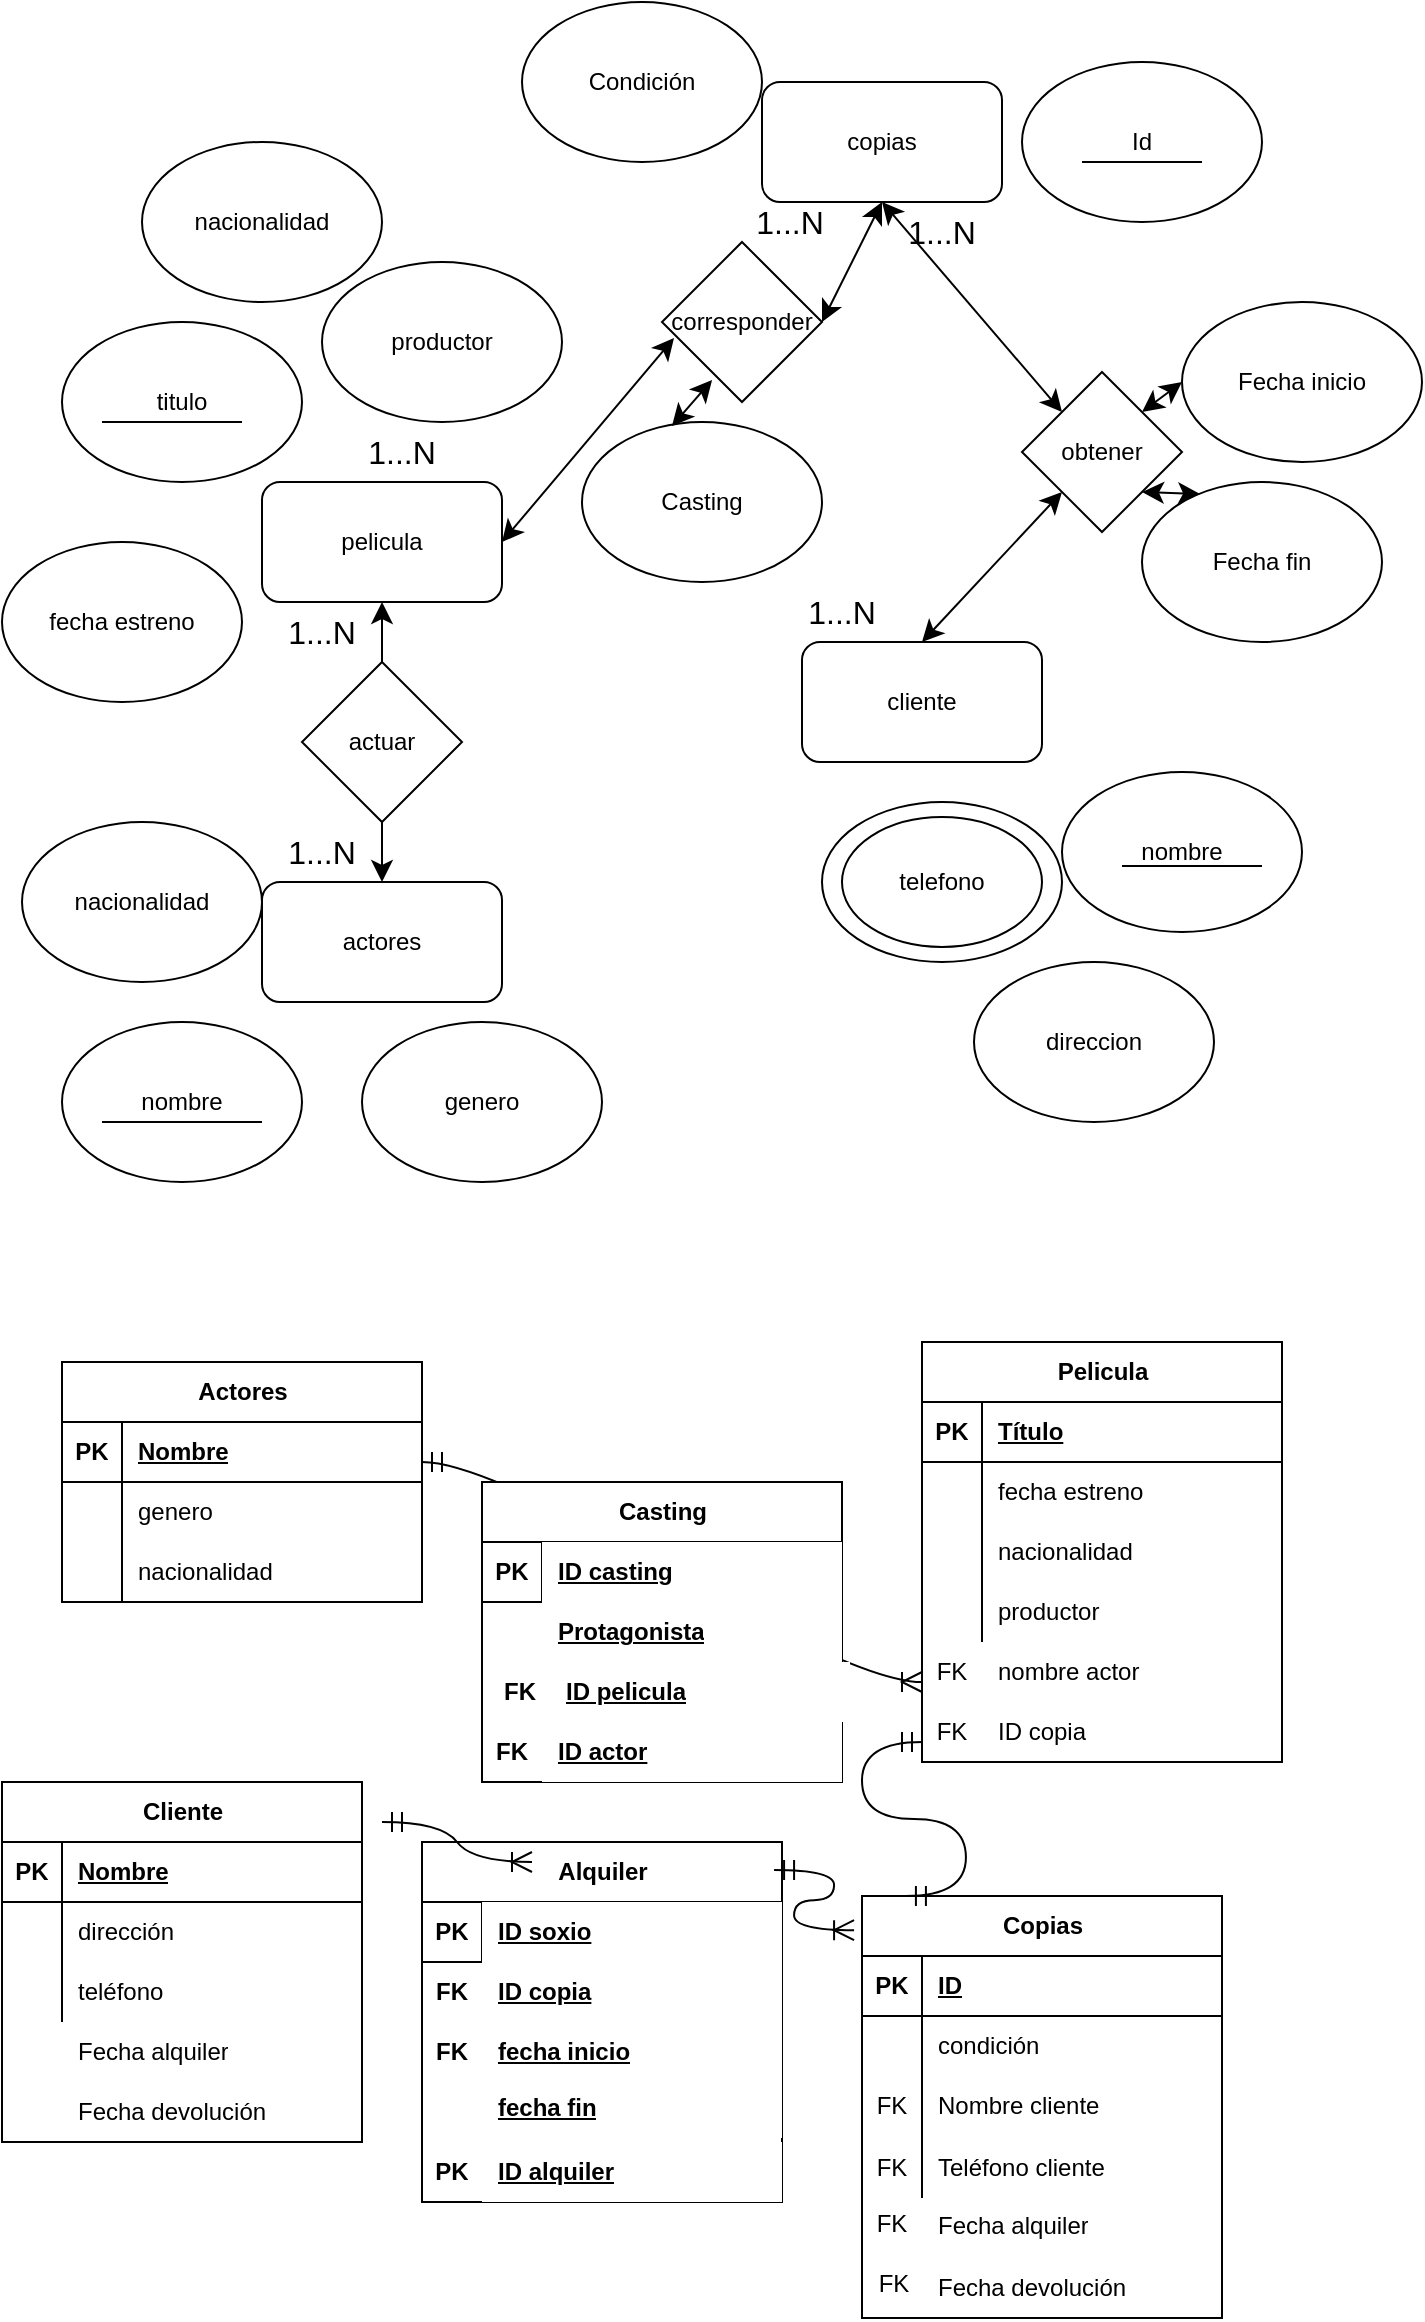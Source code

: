 <mxfile scale="1" border="0" version="24.7.17">
  <diagram name="Página-1" id="xUXwb_P7_5p7yVlIpApA">
    <mxGraphModel dx="712" dy="829" grid="1" gridSize="10" guides="1" tooltips="1" connect="1" arrows="1" fold="1" page="1" pageScale="1" pageWidth="827" pageHeight="1169" math="0" shadow="0">
      <root>
        <mxCell id="0" />
        <mxCell id="1" parent="0" />
        <mxCell id="ggH6qVAM2lmH8Wj2QLWl-110" value="Condición" style="ellipse;whiteSpace=wrap;html=1;" parent="1" vertex="1">
          <mxGeometry x="310" y="10" width="120" height="80" as="geometry" />
        </mxCell>
        <mxCell id="uagx2OvaHW0bifwhurHR-2" value="Fecha inicio" style="ellipse;whiteSpace=wrap;html=1;" vertex="1" parent="1">
          <mxGeometry x="640" y="160" width="120" height="80" as="geometry" />
        </mxCell>
        <mxCell id="uagx2OvaHW0bifwhurHR-37" value="" style="group" vertex="1" connectable="0" parent="1">
          <mxGeometry x="50" y="40" width="690" height="560" as="geometry" />
        </mxCell>
        <mxCell id="ggH6qVAM2lmH8Wj2QLWl-101" value="" style="ellipse;whiteSpace=wrap;html=1;" parent="uagx2OvaHW0bifwhurHR-37" vertex="1">
          <mxGeometry x="410" y="370" width="120" height="80" as="geometry" />
        </mxCell>
        <mxCell id="ggH6qVAM2lmH8Wj2QLWl-6" value="pelicula" style="rounded=1;whiteSpace=wrap;html=1;" parent="uagx2OvaHW0bifwhurHR-37" vertex="1">
          <mxGeometry x="130" y="210" width="120" height="60" as="geometry" />
        </mxCell>
        <mxCell id="ggH6qVAM2lmH8Wj2QLWl-7" value="cliente" style="rounded=1;whiteSpace=wrap;html=1;" parent="uagx2OvaHW0bifwhurHR-37" vertex="1">
          <mxGeometry x="400" y="290" width="120" height="60" as="geometry" />
        </mxCell>
        <mxCell id="ggH6qVAM2lmH8Wj2QLWl-8" value="actores" style="rounded=1;whiteSpace=wrap;html=1;" parent="uagx2OvaHW0bifwhurHR-37" vertex="1">
          <mxGeometry x="130" y="410" width="120" height="60" as="geometry" />
        </mxCell>
        <mxCell id="ggH6qVAM2lmH8Wj2QLWl-9" value="copias" style="rounded=1;whiteSpace=wrap;html=1;" parent="uagx2OvaHW0bifwhurHR-37" vertex="1">
          <mxGeometry x="380" y="10" width="120" height="60" as="geometry" />
        </mxCell>
        <mxCell id="ggH6qVAM2lmH8Wj2QLWl-10" value="titulo" style="ellipse;whiteSpace=wrap;html=1;" parent="uagx2OvaHW0bifwhurHR-37" vertex="1">
          <mxGeometry x="30" y="130" width="120" height="80" as="geometry" />
        </mxCell>
        <mxCell id="ggH6qVAM2lmH8Wj2QLWl-11" value="productor" style="ellipse;whiteSpace=wrap;html=1;" parent="uagx2OvaHW0bifwhurHR-37" vertex="1">
          <mxGeometry x="160" y="100" width="120" height="80" as="geometry" />
        </mxCell>
        <mxCell id="ggH6qVAM2lmH8Wj2QLWl-12" value="fecha estreno" style="ellipse;whiteSpace=wrap;html=1;" parent="uagx2OvaHW0bifwhurHR-37" vertex="1">
          <mxGeometry y="240" width="120" height="80" as="geometry" />
        </mxCell>
        <mxCell id="ggH6qVAM2lmH8Wj2QLWl-13" value="nacionalidad" style="ellipse;whiteSpace=wrap;html=1;" parent="uagx2OvaHW0bifwhurHR-37" vertex="1">
          <mxGeometry x="70" y="40" width="120" height="80" as="geometry" />
        </mxCell>
        <mxCell id="ggH6qVAM2lmH8Wj2QLWl-14" value="nombre" style="ellipse;whiteSpace=wrap;html=1;" parent="uagx2OvaHW0bifwhurHR-37" vertex="1">
          <mxGeometry x="30" y="480" width="120" height="80" as="geometry" />
        </mxCell>
        <mxCell id="ggH6qVAM2lmH8Wj2QLWl-15" value="nacionalidad" style="ellipse;whiteSpace=wrap;html=1;" parent="uagx2OvaHW0bifwhurHR-37" vertex="1">
          <mxGeometry x="10" y="380" width="120" height="80" as="geometry" />
        </mxCell>
        <mxCell id="ggH6qVAM2lmH8Wj2QLWl-16" value="genero" style="ellipse;whiteSpace=wrap;html=1;" parent="uagx2OvaHW0bifwhurHR-37" vertex="1">
          <mxGeometry x="180" y="480" width="120" height="80" as="geometry" />
        </mxCell>
        <mxCell id="ggH6qVAM2lmH8Wj2QLWl-19" value="Id" style="ellipse;whiteSpace=wrap;html=1;" parent="uagx2OvaHW0bifwhurHR-37" vertex="1">
          <mxGeometry x="510" width="120" height="80" as="geometry" />
        </mxCell>
        <mxCell id="ggH6qVAM2lmH8Wj2QLWl-20" value="" style="endArrow=none;html=1;rounded=0;fontSize=12;startSize=8;endSize=8;curved=1;" parent="uagx2OvaHW0bifwhurHR-37" edge="1">
          <mxGeometry width="50" height="50" relative="1" as="geometry">
            <mxPoint x="540" y="50" as="sourcePoint" />
            <mxPoint x="600" y="50" as="targetPoint" />
          </mxGeometry>
        </mxCell>
        <mxCell id="ggH6qVAM2lmH8Wj2QLWl-21" value="nombre" style="ellipse;whiteSpace=wrap;html=1;" parent="uagx2OvaHW0bifwhurHR-37" vertex="1">
          <mxGeometry x="530" y="355" width="120" height="80" as="geometry" />
        </mxCell>
        <mxCell id="ggH6qVAM2lmH8Wj2QLWl-22" value="direccion&lt;span style=&quot;color: rgba(0, 0, 0, 0); font-family: monospace; font-size: 0px; text-align: start; text-wrap: nowrap;&quot;&gt;%3CmxGraphModel%3E%3Croot%3E%3CmxCell%20id%3D%220%22%2F%3E%3CmxCell%20id%3D%221%22%20parent%3D%220%22%2F%3E%3CmxCell%20id%3D%222%22%20value%3D%22%22%20style%3D%22ellipse%3BwhiteSpace%3Dwrap%3Bhtml%3D1%3B%22%20vertex%3D%221%22%20parent%3D%221%22%3E%3CmxGeometry%20x%3D%22480%22%20y%3D%22160%22%20width%3D%22120%22%20height%3D%2280%22%20as%3D%22geometry%22%2F%3E%3C%2FmxCell%3E%3C%2Froot%3E%3C%2FmxGraphModel%3E&lt;/span&gt;&lt;span style=&quot;color: rgba(0, 0, 0, 0); font-family: monospace; font-size: 0px; text-align: start; text-wrap: nowrap;&quot;&gt;%3CmxGraphModel%3E%3Croot%3E%3CmxCell%20id%3D%220%22%2F%3E%3CmxCell%20id%3D%221%22%20parent%3D%220%22%2F%3E%3CmxCell%20id%3D%222%22%20value%3D%22%22%20style%3D%22ellipse%3BwhiteSpace%3Dwrap%3Bhtml%3D1%3B%22%20vertex%3D%221%22%20parent%3D%221%22%3E%3CmxGeometry%20x%3D%22480%22%20y%3D%22160%22%20width%3D%22120%22%20height%3D%2280%22%20as%3D%22geometry%22%2F%3E%3C%2FmxCell%3E%3C%2Froot%3E%3C%2FmxGraphModel%3E&lt;/span&gt;" style="ellipse;whiteSpace=wrap;html=1;" parent="uagx2OvaHW0bifwhurHR-37" vertex="1">
          <mxGeometry x="486" y="450" width="120" height="80" as="geometry" />
        </mxCell>
        <mxCell id="ggH6qVAM2lmH8Wj2QLWl-23" value="telefono" style="ellipse;whiteSpace=wrap;html=1;" parent="uagx2OvaHW0bifwhurHR-37" vertex="1">
          <mxGeometry x="420" y="377.5" width="100" height="65" as="geometry" />
        </mxCell>
        <mxCell id="ggH6qVAM2lmH8Wj2QLWl-24" value="" style="endArrow=classic;startArrow=classic;html=1;rounded=0;fontSize=12;startSize=8;endSize=8;curved=1;entryX=0.5;entryY=1;entryDx=0;entryDy=0;" parent="uagx2OvaHW0bifwhurHR-37" target="ggH6qVAM2lmH8Wj2QLWl-6" edge="1">
          <mxGeometry width="50" height="50" relative="1" as="geometry">
            <mxPoint x="190" y="410" as="sourcePoint" />
            <mxPoint x="240" y="360" as="targetPoint" />
          </mxGeometry>
        </mxCell>
        <mxCell id="ggH6qVAM2lmH8Wj2QLWl-26" value="actuar" style="rhombus;whiteSpace=wrap;html=1;" parent="uagx2OvaHW0bifwhurHR-37" vertex="1">
          <mxGeometry x="150" y="300" width="80" height="80" as="geometry" />
        </mxCell>
        <mxCell id="ggH6qVAM2lmH8Wj2QLWl-28" value="1...N" style="text;html=1;align=center;verticalAlign=middle;whiteSpace=wrap;rounded=0;fontSize=16;" parent="uagx2OvaHW0bifwhurHR-37" vertex="1">
          <mxGeometry x="130" y="380" width="60" height="30" as="geometry" />
        </mxCell>
        <mxCell id="ggH6qVAM2lmH8Wj2QLWl-29" value="1...N" style="text;html=1;align=center;verticalAlign=middle;whiteSpace=wrap;rounded=0;fontSize=16;" parent="uagx2OvaHW0bifwhurHR-37" vertex="1">
          <mxGeometry x="130" y="270" width="60" height="30" as="geometry" />
        </mxCell>
        <mxCell id="ggH6qVAM2lmH8Wj2QLWl-30" value="" style="endArrow=classic;startArrow=classic;html=1;rounded=0;fontSize=12;startSize=8;endSize=8;curved=1;exitX=1;exitY=0.5;exitDx=0;exitDy=0;entryX=0.5;entryY=1;entryDx=0;entryDy=0;" parent="uagx2OvaHW0bifwhurHR-37" source="ggH6qVAM2lmH8Wj2QLWl-31" target="ggH6qVAM2lmH8Wj2QLWl-9" edge="1">
          <mxGeometry width="50" height="50" relative="1" as="geometry">
            <mxPoint x="420" y="440" as="sourcePoint" />
            <mxPoint x="470" y="390" as="targetPoint" />
          </mxGeometry>
        </mxCell>
        <mxCell id="ggH6qVAM2lmH8Wj2QLWl-32" value="" style="endArrow=classic;startArrow=classic;html=1;rounded=0;fontSize=12;startSize=8;endSize=8;curved=1;exitX=1;exitY=0.5;exitDx=0;exitDy=0;entryX=0.075;entryY=0.6;entryDx=0;entryDy=0;entryPerimeter=0;" parent="uagx2OvaHW0bifwhurHR-37" source="ggH6qVAM2lmH8Wj2QLWl-6" target="ggH6qVAM2lmH8Wj2QLWl-31" edge="1">
          <mxGeometry width="50" height="50" relative="1" as="geometry">
            <mxPoint x="250" y="240" as="sourcePoint" />
            <mxPoint x="440" y="70" as="targetPoint" />
          </mxGeometry>
        </mxCell>
        <mxCell id="ggH6qVAM2lmH8Wj2QLWl-31" value="corresponder" style="rhombus;whiteSpace=wrap;html=1;" parent="uagx2OvaHW0bifwhurHR-37" vertex="1">
          <mxGeometry x="330" y="90" width="80" height="80" as="geometry" />
        </mxCell>
        <mxCell id="ggH6qVAM2lmH8Wj2QLWl-33" value="" style="endArrow=classic;startArrow=classic;html=1;rounded=0;fontSize=12;startSize=8;endSize=8;curved=1;entryX=0.5;entryY=1;entryDx=0;entryDy=0;exitX=0;exitY=0;exitDx=0;exitDy=0;" parent="uagx2OvaHW0bifwhurHR-37" source="ggH6qVAM2lmH8Wj2QLWl-34" target="ggH6qVAM2lmH8Wj2QLWl-9" edge="1">
          <mxGeometry width="50" height="50" relative="1" as="geometry">
            <mxPoint x="460" y="290" as="sourcePoint" />
            <mxPoint x="510" y="240" as="targetPoint" />
          </mxGeometry>
        </mxCell>
        <mxCell id="ggH6qVAM2lmH8Wj2QLWl-34" value="obtener" style="rhombus;whiteSpace=wrap;html=1;" parent="uagx2OvaHW0bifwhurHR-37" vertex="1">
          <mxGeometry x="510" y="155" width="80" height="80" as="geometry" />
        </mxCell>
        <mxCell id="ggH6qVAM2lmH8Wj2QLWl-100" value="" style="endArrow=none;html=1;rounded=0;fontSize=12;startSize=8;endSize=8;curved=1;" parent="uagx2OvaHW0bifwhurHR-37" edge="1">
          <mxGeometry width="50" height="50" relative="1" as="geometry">
            <mxPoint x="50" y="180" as="sourcePoint" />
            <mxPoint x="120" y="180" as="targetPoint" />
          </mxGeometry>
        </mxCell>
        <mxCell id="ggH6qVAM2lmH8Wj2QLWl-102" value="" style="endArrow=none;html=1;rounded=0;fontSize=12;startSize=8;endSize=8;curved=1;" parent="uagx2OvaHW0bifwhurHR-37" edge="1">
          <mxGeometry width="50" height="50" relative="1" as="geometry">
            <mxPoint x="560" y="402" as="sourcePoint" />
            <mxPoint x="630" y="402" as="targetPoint" />
          </mxGeometry>
        </mxCell>
        <mxCell id="ggH6qVAM2lmH8Wj2QLWl-103" value="" style="endArrow=none;html=1;rounded=0;fontSize=12;startSize=8;endSize=8;curved=1;" parent="uagx2OvaHW0bifwhurHR-37" edge="1">
          <mxGeometry width="50" height="50" relative="1" as="geometry">
            <mxPoint x="50" y="530" as="sourcePoint" />
            <mxPoint x="130" y="530" as="targetPoint" />
          </mxGeometry>
        </mxCell>
        <mxCell id="ggH6qVAM2lmH8Wj2QLWl-105" value="1...N" style="text;html=1;align=center;verticalAlign=middle;whiteSpace=wrap;rounded=0;fontSize=16;" parent="uagx2OvaHW0bifwhurHR-37" vertex="1">
          <mxGeometry x="440" y="70" width="60" height="30" as="geometry" />
        </mxCell>
        <mxCell id="ggH6qVAM2lmH8Wj2QLWl-106" value="1...N" style="text;html=1;align=center;verticalAlign=middle;whiteSpace=wrap;rounded=0;fontSize=16;" parent="uagx2OvaHW0bifwhurHR-37" vertex="1">
          <mxGeometry x="390" y="260" width="60" height="30" as="geometry" />
        </mxCell>
        <mxCell id="ggH6qVAM2lmH8Wj2QLWl-107" value="1...N" style="text;html=1;align=center;verticalAlign=middle;whiteSpace=wrap;rounded=0;fontSize=16;" parent="uagx2OvaHW0bifwhurHR-37" vertex="1">
          <mxGeometry x="170" y="180" width="60" height="30" as="geometry" />
        </mxCell>
        <mxCell id="ggH6qVAM2lmH8Wj2QLWl-109" value="1...N" style="text;html=1;align=center;verticalAlign=middle;whiteSpace=wrap;rounded=0;fontSize=16;" parent="uagx2OvaHW0bifwhurHR-37" vertex="1">
          <mxGeometry x="364" y="65" width="60" height="30" as="geometry" />
        </mxCell>
        <mxCell id="uagx2OvaHW0bifwhurHR-1" value="" style="endArrow=classic;startArrow=classic;html=1;rounded=0;fontSize=12;startSize=8;endSize=8;curved=1;exitX=0.5;exitY=0;exitDx=0;exitDy=0;entryX=0;entryY=1;entryDx=0;entryDy=0;" edge="1" parent="uagx2OvaHW0bifwhurHR-37" source="ggH6qVAM2lmH8Wj2QLWl-7" target="ggH6qVAM2lmH8Wj2QLWl-34">
          <mxGeometry width="50" height="50" relative="1" as="geometry">
            <mxPoint x="500" y="270" as="sourcePoint" />
            <mxPoint x="550" y="220" as="targetPoint" />
          </mxGeometry>
        </mxCell>
        <mxCell id="uagx2OvaHW0bifwhurHR-3" value="Fecha fin" style="ellipse;whiteSpace=wrap;html=1;" vertex="1" parent="uagx2OvaHW0bifwhurHR-37">
          <mxGeometry x="570" y="210" width="120" height="80" as="geometry" />
        </mxCell>
        <mxCell id="uagx2OvaHW0bifwhurHR-4" value="" style="endArrow=classic;startArrow=classic;html=1;rounded=0;fontSize=12;startSize=8;endSize=8;curved=1;exitX=1;exitY=0;exitDx=0;exitDy=0;" edge="1" parent="uagx2OvaHW0bifwhurHR-37" source="ggH6qVAM2lmH8Wj2QLWl-34">
          <mxGeometry width="50" height="50" relative="1" as="geometry">
            <mxPoint x="540" y="210" as="sourcePoint" />
            <mxPoint x="590" y="160" as="targetPoint" />
          </mxGeometry>
        </mxCell>
        <mxCell id="uagx2OvaHW0bifwhurHR-5" value="" style="endArrow=classic;startArrow=classic;html=1;rounded=0;fontSize=12;startSize=8;endSize=8;curved=1;exitX=1;exitY=1;exitDx=0;exitDy=0;entryX=0.242;entryY=0.075;entryDx=0;entryDy=0;entryPerimeter=0;" edge="1" parent="uagx2OvaHW0bifwhurHR-37" source="ggH6qVAM2lmH8Wj2QLWl-34" target="uagx2OvaHW0bifwhurHR-3">
          <mxGeometry width="50" height="50" relative="1" as="geometry">
            <mxPoint x="550" y="270" as="sourcePoint" />
            <mxPoint x="600" y="220" as="targetPoint" />
          </mxGeometry>
        </mxCell>
        <mxCell id="uagx2OvaHW0bifwhurHR-6" value="Casting" style="ellipse;whiteSpace=wrap;html=1;" vertex="1" parent="uagx2OvaHW0bifwhurHR-37">
          <mxGeometry x="290" y="180" width="120" height="80" as="geometry" />
        </mxCell>
        <mxCell id="uagx2OvaHW0bifwhurHR-8" value="" style="endArrow=classic;startArrow=classic;html=1;rounded=0;fontSize=12;startSize=8;endSize=8;curved=1;exitX=0.375;exitY=0.025;exitDx=0;exitDy=0;exitPerimeter=0;entryX=0.313;entryY=0.863;entryDx=0;entryDy=0;entryPerimeter=0;" edge="1" parent="uagx2OvaHW0bifwhurHR-37" source="uagx2OvaHW0bifwhurHR-6" target="ggH6qVAM2lmH8Wj2QLWl-31">
          <mxGeometry width="50" height="50" relative="1" as="geometry">
            <mxPoint x="310" y="210" as="sourcePoint" />
            <mxPoint x="360" y="160" as="targetPoint" />
          </mxGeometry>
        </mxCell>
        <mxCell id="uagx2OvaHW0bifwhurHR-38" value="" style="group" vertex="1" connectable="0" parent="1">
          <mxGeometry x="50" y="680" width="640" height="489" as="geometry" />
        </mxCell>
        <mxCell id="8H68mNQwwJHf9KVUA9kT-2" value="" style="edgeStyle=entityRelationEdgeStyle;fontSize=12;html=1;endArrow=ERoneToMany;startArrow=ERmandOne;rounded=0;startSize=8;endSize=8;curved=1;" parent="uagx2OvaHW0bifwhurHR-38" edge="1">
          <mxGeometry width="100" height="100" relative="1" as="geometry">
            <mxPoint x="210" y="60" as="sourcePoint" />
            <mxPoint x="460" y="170" as="targetPoint" />
          </mxGeometry>
        </mxCell>
        <mxCell id="ggH6qVAM2lmH8Wj2QLWl-48" value="Actores" style="shape=table;startSize=30;container=1;collapsible=1;childLayout=tableLayout;fixedRows=1;rowLines=0;fontStyle=1;align=center;resizeLast=1;html=1;" parent="uagx2OvaHW0bifwhurHR-38" vertex="1">
          <mxGeometry x="30" y="10" width="180" height="120" as="geometry" />
        </mxCell>
        <mxCell id="ggH6qVAM2lmH8Wj2QLWl-49" value="" style="shape=tableRow;horizontal=0;startSize=0;swimlaneHead=0;swimlaneBody=0;fillColor=none;collapsible=0;dropTarget=0;points=[[0,0.5],[1,0.5]];portConstraint=eastwest;top=0;left=0;right=0;bottom=1;" parent="ggH6qVAM2lmH8Wj2QLWl-48" vertex="1">
          <mxGeometry y="30" width="180" height="30" as="geometry" />
        </mxCell>
        <mxCell id="ggH6qVAM2lmH8Wj2QLWl-50" value="PK" style="shape=partialRectangle;connectable=0;fillColor=none;top=0;left=0;bottom=0;right=0;fontStyle=1;overflow=hidden;whiteSpace=wrap;html=1;" parent="ggH6qVAM2lmH8Wj2QLWl-49" vertex="1">
          <mxGeometry width="30" height="30" as="geometry">
            <mxRectangle width="30" height="30" as="alternateBounds" />
          </mxGeometry>
        </mxCell>
        <mxCell id="ggH6qVAM2lmH8Wj2QLWl-51" value="Nombre" style="shape=partialRectangle;connectable=0;fillColor=none;top=0;left=0;bottom=0;right=0;align=left;spacingLeft=6;fontStyle=5;overflow=hidden;whiteSpace=wrap;html=1;" parent="ggH6qVAM2lmH8Wj2QLWl-49" vertex="1">
          <mxGeometry x="30" width="150" height="30" as="geometry">
            <mxRectangle width="150" height="30" as="alternateBounds" />
          </mxGeometry>
        </mxCell>
        <mxCell id="ggH6qVAM2lmH8Wj2QLWl-52" value="" style="shape=tableRow;horizontal=0;startSize=0;swimlaneHead=0;swimlaneBody=0;fillColor=none;collapsible=0;dropTarget=0;points=[[0,0.5],[1,0.5]];portConstraint=eastwest;top=0;left=0;right=0;bottom=0;" parent="ggH6qVAM2lmH8Wj2QLWl-48" vertex="1">
          <mxGeometry y="60" width="180" height="30" as="geometry" />
        </mxCell>
        <mxCell id="ggH6qVAM2lmH8Wj2QLWl-53" value="" style="shape=partialRectangle;connectable=0;fillColor=none;top=0;left=0;bottom=0;right=0;editable=1;overflow=hidden;whiteSpace=wrap;html=1;" parent="ggH6qVAM2lmH8Wj2QLWl-52" vertex="1">
          <mxGeometry width="30" height="30" as="geometry">
            <mxRectangle width="30" height="30" as="alternateBounds" />
          </mxGeometry>
        </mxCell>
        <mxCell id="ggH6qVAM2lmH8Wj2QLWl-54" value="genero" style="shape=partialRectangle;connectable=0;fillColor=none;top=0;left=0;bottom=0;right=0;align=left;spacingLeft=6;overflow=hidden;whiteSpace=wrap;html=1;" parent="ggH6qVAM2lmH8Wj2QLWl-52" vertex="1">
          <mxGeometry x="30" width="150" height="30" as="geometry">
            <mxRectangle width="150" height="30" as="alternateBounds" />
          </mxGeometry>
        </mxCell>
        <mxCell id="ggH6qVAM2lmH8Wj2QLWl-55" value="" style="shape=tableRow;horizontal=0;startSize=0;swimlaneHead=0;swimlaneBody=0;fillColor=none;collapsible=0;dropTarget=0;points=[[0,0.5],[1,0.5]];portConstraint=eastwest;top=0;left=0;right=0;bottom=0;" parent="ggH6qVAM2lmH8Wj2QLWl-48" vertex="1">
          <mxGeometry y="90" width="180" height="30" as="geometry" />
        </mxCell>
        <mxCell id="ggH6qVAM2lmH8Wj2QLWl-56" value="" style="shape=partialRectangle;connectable=0;fillColor=none;top=0;left=0;bottom=0;right=0;editable=1;overflow=hidden;whiteSpace=wrap;html=1;" parent="ggH6qVAM2lmH8Wj2QLWl-55" vertex="1">
          <mxGeometry width="30" height="30" as="geometry">
            <mxRectangle width="30" height="30" as="alternateBounds" />
          </mxGeometry>
        </mxCell>
        <mxCell id="ggH6qVAM2lmH8Wj2QLWl-57" value="nacionalidad" style="shape=partialRectangle;connectable=0;fillColor=none;top=0;left=0;bottom=0;right=0;align=left;spacingLeft=6;overflow=hidden;whiteSpace=wrap;html=1;" parent="ggH6qVAM2lmH8Wj2QLWl-55" vertex="1">
          <mxGeometry x="30" width="150" height="30" as="geometry">
            <mxRectangle width="150" height="30" as="alternateBounds" />
          </mxGeometry>
        </mxCell>
        <mxCell id="ggH6qVAM2lmH8Wj2QLWl-115" value="" style="group" parent="uagx2OvaHW0bifwhurHR-38" vertex="1" connectable="0">
          <mxGeometry x="460" width="180" height="210" as="geometry" />
        </mxCell>
        <mxCell id="ggH6qVAM2lmH8Wj2QLWl-74" value="Pelicula" style="shape=table;startSize=30;container=1;collapsible=1;childLayout=tableLayout;fixedRows=1;rowLines=0;fontStyle=1;align=center;resizeLast=1;html=1;" parent="ggH6qVAM2lmH8Wj2QLWl-115" vertex="1">
          <mxGeometry width="180" height="210" as="geometry" />
        </mxCell>
        <mxCell id="ggH6qVAM2lmH8Wj2QLWl-75" value="" style="shape=tableRow;horizontal=0;startSize=0;swimlaneHead=0;swimlaneBody=0;fillColor=none;collapsible=0;dropTarget=0;points=[[0,0.5],[1,0.5]];portConstraint=eastwest;top=0;left=0;right=0;bottom=1;" parent="ggH6qVAM2lmH8Wj2QLWl-74" vertex="1">
          <mxGeometry y="30" width="180" height="30" as="geometry" />
        </mxCell>
        <mxCell id="ggH6qVAM2lmH8Wj2QLWl-76" value="PK" style="shape=partialRectangle;connectable=0;fillColor=none;top=0;left=0;bottom=0;right=0;fontStyle=1;overflow=hidden;whiteSpace=wrap;html=1;" parent="ggH6qVAM2lmH8Wj2QLWl-75" vertex="1">
          <mxGeometry width="30" height="30" as="geometry">
            <mxRectangle width="30" height="30" as="alternateBounds" />
          </mxGeometry>
        </mxCell>
        <mxCell id="ggH6qVAM2lmH8Wj2QLWl-77" value="Título" style="shape=partialRectangle;connectable=0;fillColor=none;top=0;left=0;bottom=0;right=0;align=left;spacingLeft=6;fontStyle=5;overflow=hidden;whiteSpace=wrap;html=1;" parent="ggH6qVAM2lmH8Wj2QLWl-75" vertex="1">
          <mxGeometry x="30" width="150" height="30" as="geometry">
            <mxRectangle width="150" height="30" as="alternateBounds" />
          </mxGeometry>
        </mxCell>
        <mxCell id="ggH6qVAM2lmH8Wj2QLWl-78" value="" style="shape=tableRow;horizontal=0;startSize=0;swimlaneHead=0;swimlaneBody=0;fillColor=none;collapsible=0;dropTarget=0;points=[[0,0.5],[1,0.5]];portConstraint=eastwest;top=0;left=0;right=0;bottom=0;" parent="ggH6qVAM2lmH8Wj2QLWl-74" vertex="1">
          <mxGeometry y="60" width="180" height="30" as="geometry" />
        </mxCell>
        <mxCell id="ggH6qVAM2lmH8Wj2QLWl-79" value="" style="shape=partialRectangle;connectable=0;fillColor=none;top=0;left=0;bottom=0;right=0;editable=1;overflow=hidden;whiteSpace=wrap;html=1;" parent="ggH6qVAM2lmH8Wj2QLWl-78" vertex="1">
          <mxGeometry width="30" height="30" as="geometry">
            <mxRectangle width="30" height="30" as="alternateBounds" />
          </mxGeometry>
        </mxCell>
        <mxCell id="ggH6qVAM2lmH8Wj2QLWl-80" value="fecha estreno" style="shape=partialRectangle;connectable=0;fillColor=none;top=0;left=0;bottom=0;right=0;align=left;spacingLeft=6;overflow=hidden;whiteSpace=wrap;html=1;" parent="ggH6qVAM2lmH8Wj2QLWl-78" vertex="1">
          <mxGeometry x="30" width="150" height="30" as="geometry">
            <mxRectangle width="150" height="30" as="alternateBounds" />
          </mxGeometry>
        </mxCell>
        <mxCell id="ggH6qVAM2lmH8Wj2QLWl-81" value="" style="shape=tableRow;horizontal=0;startSize=0;swimlaneHead=0;swimlaneBody=0;fillColor=none;collapsible=0;dropTarget=0;points=[[0,0.5],[1,0.5]];portConstraint=eastwest;top=0;left=0;right=0;bottom=0;" parent="ggH6qVAM2lmH8Wj2QLWl-74" vertex="1">
          <mxGeometry y="90" width="180" height="30" as="geometry" />
        </mxCell>
        <mxCell id="ggH6qVAM2lmH8Wj2QLWl-82" value="" style="shape=partialRectangle;connectable=0;fillColor=none;top=0;left=0;bottom=0;right=0;editable=1;overflow=hidden;whiteSpace=wrap;html=1;" parent="ggH6qVAM2lmH8Wj2QLWl-81" vertex="1">
          <mxGeometry width="30" height="30" as="geometry">
            <mxRectangle width="30" height="30" as="alternateBounds" />
          </mxGeometry>
        </mxCell>
        <mxCell id="ggH6qVAM2lmH8Wj2QLWl-83" value="nacionalidad" style="shape=partialRectangle;connectable=0;fillColor=none;top=0;left=0;bottom=0;right=0;align=left;spacingLeft=6;overflow=hidden;whiteSpace=wrap;html=1;" parent="ggH6qVAM2lmH8Wj2QLWl-81" vertex="1">
          <mxGeometry x="30" width="150" height="30" as="geometry">
            <mxRectangle width="150" height="30" as="alternateBounds" />
          </mxGeometry>
        </mxCell>
        <mxCell id="ggH6qVAM2lmH8Wj2QLWl-84" value="" style="shape=tableRow;horizontal=0;startSize=0;swimlaneHead=0;swimlaneBody=0;fillColor=none;collapsible=0;dropTarget=0;points=[[0,0.5],[1,0.5]];portConstraint=eastwest;top=0;left=0;right=0;bottom=0;" parent="ggH6qVAM2lmH8Wj2QLWl-74" vertex="1">
          <mxGeometry y="120" width="180" height="30" as="geometry" />
        </mxCell>
        <mxCell id="ggH6qVAM2lmH8Wj2QLWl-85" value="" style="shape=partialRectangle;connectable=0;fillColor=none;top=0;left=0;bottom=0;right=0;editable=1;overflow=hidden;whiteSpace=wrap;html=1;" parent="ggH6qVAM2lmH8Wj2QLWl-84" vertex="1">
          <mxGeometry width="30" height="30" as="geometry">
            <mxRectangle width="30" height="30" as="alternateBounds" />
          </mxGeometry>
        </mxCell>
        <mxCell id="ggH6qVAM2lmH8Wj2QLWl-86" value="productor" style="shape=partialRectangle;connectable=0;fillColor=none;top=0;left=0;bottom=0;right=0;align=left;spacingLeft=6;overflow=hidden;whiteSpace=wrap;html=1;" parent="ggH6qVAM2lmH8Wj2QLWl-84" vertex="1">
          <mxGeometry x="30" width="150" height="30" as="geometry">
            <mxRectangle width="150" height="30" as="alternateBounds" />
          </mxGeometry>
        </mxCell>
        <mxCell id="ggH6qVAM2lmH8Wj2QLWl-111" value="nombre actor" style="shape=partialRectangle;connectable=0;fillColor=none;top=0;left=0;bottom=0;right=0;align=left;spacingLeft=6;overflow=hidden;whiteSpace=wrap;html=1;" parent="ggH6qVAM2lmH8Wj2QLWl-115" vertex="1">
          <mxGeometry x="30" y="150" width="150" height="30" as="geometry">
            <mxRectangle width="150" height="30" as="alternateBounds" />
          </mxGeometry>
        </mxCell>
        <mxCell id="ggH6qVAM2lmH8Wj2QLWl-112" value="ID copia" style="shape=partialRectangle;connectable=0;fillColor=none;top=0;left=0;bottom=0;right=0;align=left;spacingLeft=6;overflow=hidden;whiteSpace=wrap;html=1;" parent="ggH6qVAM2lmH8Wj2QLWl-115" vertex="1">
          <mxGeometry x="30" y="180" width="150" height="30" as="geometry">
            <mxRectangle width="150" height="30" as="alternateBounds" />
          </mxGeometry>
        </mxCell>
        <mxCell id="ggH6qVAM2lmH8Wj2QLWl-113" value="FK" style="shape=partialRectangle;connectable=0;fillColor=none;top=0;left=0;bottom=0;right=0;editable=1;overflow=hidden;whiteSpace=wrap;html=1;" parent="ggH6qVAM2lmH8Wj2QLWl-115" vertex="1">
          <mxGeometry y="150" width="30" height="30" as="geometry">
            <mxRectangle width="30" height="30" as="alternateBounds" />
          </mxGeometry>
        </mxCell>
        <mxCell id="ggH6qVAM2lmH8Wj2QLWl-114" value="FK" style="shape=partialRectangle;connectable=0;fillColor=none;top=0;left=0;bottom=0;right=0;editable=1;overflow=hidden;whiteSpace=wrap;html=1;" parent="ggH6qVAM2lmH8Wj2QLWl-115" vertex="1">
          <mxGeometry y="180" width="30" height="30" as="geometry">
            <mxRectangle width="30" height="30" as="alternateBounds" />
          </mxGeometry>
        </mxCell>
        <mxCell id="ggH6qVAM2lmH8Wj2QLWl-129" value="" style="shape=partialRectangle;connectable=0;fillColor=none;top=0;left=0;bottom=0;right=0;editable=1;overflow=hidden;whiteSpace=wrap;html=1;" parent="uagx2OvaHW0bifwhurHR-38" vertex="1">
          <mxGeometry x="330" y="130" width="30" height="30" as="geometry">
            <mxRectangle width="30" height="30" as="alternateBounds" />
          </mxGeometry>
        </mxCell>
        <mxCell id="ggH6qVAM2lmH8Wj2QLWl-130" value="" style="shape=partialRectangle;connectable=0;fillColor=none;top=0;left=0;bottom=0;right=0;editable=1;overflow=hidden;whiteSpace=wrap;html=1;" parent="uagx2OvaHW0bifwhurHR-38" vertex="1">
          <mxGeometry x="330" y="140" width="30" height="30" as="geometry">
            <mxRectangle width="30" height="30" as="alternateBounds" />
          </mxGeometry>
        </mxCell>
        <mxCell id="ggH6qVAM2lmH8Wj2QLWl-133" value="" style="shape=partialRectangle;connectable=0;fillColor=none;top=0;left=0;bottom=0;right=0;editable=1;overflow=hidden;whiteSpace=wrap;html=1;" parent="uagx2OvaHW0bifwhurHR-38" vertex="1">
          <mxGeometry x="330" y="160" width="30" height="30" as="geometry">
            <mxRectangle width="30" height="30" as="alternateBounds" />
          </mxGeometry>
        </mxCell>
        <mxCell id="ggH6qVAM2lmH8Wj2QLWl-139" value="" style="group" parent="uagx2OvaHW0bifwhurHR-38" vertex="1" connectable="0">
          <mxGeometry x="430" y="277" width="186" height="212" as="geometry" />
        </mxCell>
        <mxCell id="ggH6qVAM2lmH8Wj2QLWl-87" value="Copias" style="shape=table;startSize=30;container=1;collapsible=1;childLayout=tableLayout;fixedRows=1;rowLines=0;fontStyle=1;align=center;resizeLast=1;html=1;" parent="ggH6qVAM2lmH8Wj2QLWl-139" vertex="1">
          <mxGeometry width="180" height="211" as="geometry" />
        </mxCell>
        <mxCell id="ggH6qVAM2lmH8Wj2QLWl-88" value="" style="shape=tableRow;horizontal=0;startSize=0;swimlaneHead=0;swimlaneBody=0;fillColor=none;collapsible=0;dropTarget=0;points=[[0,0.5],[1,0.5]];portConstraint=eastwest;top=0;left=0;right=0;bottom=1;" parent="ggH6qVAM2lmH8Wj2QLWl-87" vertex="1">
          <mxGeometry y="30" width="180" height="30" as="geometry" />
        </mxCell>
        <mxCell id="ggH6qVAM2lmH8Wj2QLWl-89" value="PK" style="shape=partialRectangle;connectable=0;fillColor=none;top=0;left=0;bottom=0;right=0;fontStyle=1;overflow=hidden;whiteSpace=wrap;html=1;" parent="ggH6qVAM2lmH8Wj2QLWl-88" vertex="1">
          <mxGeometry width="30" height="30" as="geometry">
            <mxRectangle width="30" height="30" as="alternateBounds" />
          </mxGeometry>
        </mxCell>
        <mxCell id="ggH6qVAM2lmH8Wj2QLWl-90" value="ID" style="shape=partialRectangle;connectable=0;fillColor=none;top=0;left=0;bottom=0;right=0;align=left;spacingLeft=6;fontStyle=5;overflow=hidden;whiteSpace=wrap;html=1;" parent="ggH6qVAM2lmH8Wj2QLWl-88" vertex="1">
          <mxGeometry x="30" width="150" height="30" as="geometry">
            <mxRectangle width="150" height="30" as="alternateBounds" />
          </mxGeometry>
        </mxCell>
        <mxCell id="ggH6qVAM2lmH8Wj2QLWl-91" value="" style="shape=tableRow;horizontal=0;startSize=0;swimlaneHead=0;swimlaneBody=0;fillColor=none;collapsible=0;dropTarget=0;points=[[0,0.5],[1,0.5]];portConstraint=eastwest;top=0;left=0;right=0;bottom=0;" parent="ggH6qVAM2lmH8Wj2QLWl-87" vertex="1">
          <mxGeometry y="60" width="180" height="30" as="geometry" />
        </mxCell>
        <mxCell id="ggH6qVAM2lmH8Wj2QLWl-92" value="" style="shape=partialRectangle;connectable=0;fillColor=none;top=0;left=0;bottom=0;right=0;editable=1;overflow=hidden;whiteSpace=wrap;html=1;" parent="ggH6qVAM2lmH8Wj2QLWl-91" vertex="1">
          <mxGeometry width="30" height="30" as="geometry">
            <mxRectangle width="30" height="30" as="alternateBounds" />
          </mxGeometry>
        </mxCell>
        <mxCell id="ggH6qVAM2lmH8Wj2QLWl-93" value="condición" style="shape=partialRectangle;connectable=0;fillColor=none;top=0;left=0;bottom=0;right=0;align=left;spacingLeft=6;overflow=hidden;whiteSpace=wrap;html=1;" parent="ggH6qVAM2lmH8Wj2QLWl-91" vertex="1">
          <mxGeometry x="30" width="150" height="30" as="geometry">
            <mxRectangle width="150" height="30" as="alternateBounds" />
          </mxGeometry>
        </mxCell>
        <mxCell id="ggH6qVAM2lmH8Wj2QLWl-94" value="" style="shape=tableRow;horizontal=0;startSize=0;swimlaneHead=0;swimlaneBody=0;fillColor=none;collapsible=0;dropTarget=0;points=[[0,0.5],[1,0.5]];portConstraint=eastwest;top=0;left=0;right=0;bottom=0;" parent="ggH6qVAM2lmH8Wj2QLWl-87" vertex="1">
          <mxGeometry y="90" width="180" height="30" as="geometry" />
        </mxCell>
        <mxCell id="ggH6qVAM2lmH8Wj2QLWl-95" value="FK" style="shape=partialRectangle;connectable=0;fillColor=none;top=0;left=0;bottom=0;right=0;editable=1;overflow=hidden;whiteSpace=wrap;html=1;" parent="ggH6qVAM2lmH8Wj2QLWl-94" vertex="1">
          <mxGeometry width="30" height="30" as="geometry">
            <mxRectangle width="30" height="30" as="alternateBounds" />
          </mxGeometry>
        </mxCell>
        <mxCell id="ggH6qVAM2lmH8Wj2QLWl-96" value="Nombre cliente" style="shape=partialRectangle;connectable=0;fillColor=none;top=0;left=0;bottom=0;right=0;align=left;spacingLeft=6;overflow=hidden;whiteSpace=wrap;html=1;" parent="ggH6qVAM2lmH8Wj2QLWl-94" vertex="1">
          <mxGeometry x="30" width="150" height="30" as="geometry">
            <mxRectangle width="150" height="30" as="alternateBounds" />
          </mxGeometry>
        </mxCell>
        <mxCell id="ggH6qVAM2lmH8Wj2QLWl-97" value="" style="shape=tableRow;horizontal=0;startSize=0;swimlaneHead=0;swimlaneBody=0;fillColor=none;collapsible=0;dropTarget=0;points=[[0,0.5],[1,0.5]];portConstraint=eastwest;top=0;left=0;right=0;bottom=0;" parent="ggH6qVAM2lmH8Wj2QLWl-87" vertex="1">
          <mxGeometry y="120" width="180" height="31" as="geometry" />
        </mxCell>
        <mxCell id="ggH6qVAM2lmH8Wj2QLWl-98" value="FK" style="shape=partialRectangle;connectable=0;fillColor=none;top=0;left=0;bottom=0;right=0;editable=1;overflow=hidden;whiteSpace=wrap;html=1;" parent="ggH6qVAM2lmH8Wj2QLWl-97" vertex="1">
          <mxGeometry width="30" height="31" as="geometry">
            <mxRectangle width="30" height="31" as="alternateBounds" />
          </mxGeometry>
        </mxCell>
        <mxCell id="ggH6qVAM2lmH8Wj2QLWl-99" value="Teléfono cliente" style="shape=partialRectangle;connectable=0;fillColor=none;top=0;left=0;bottom=0;right=0;align=left;spacingLeft=6;overflow=hidden;whiteSpace=wrap;html=1;" parent="ggH6qVAM2lmH8Wj2QLWl-97" vertex="1">
          <mxGeometry x="30" width="150" height="31" as="geometry">
            <mxRectangle width="150" height="31" as="alternateBounds" />
          </mxGeometry>
        </mxCell>
        <mxCell id="ggH6qVAM2lmH8Wj2QLWl-134" value="Fecha alquiler" style="shape=partialRectangle;connectable=0;fillColor=none;top=0;left=0;bottom=0;right=0;align=left;spacingLeft=6;overflow=hidden;whiteSpace=wrap;html=1;" parent="ggH6qVAM2lmH8Wj2QLWl-139" vertex="1">
          <mxGeometry x="30" y="149" width="150" height="31" as="geometry">
            <mxRectangle width="150" height="31" as="alternateBounds" />
          </mxGeometry>
        </mxCell>
        <mxCell id="ggH6qVAM2lmH8Wj2QLWl-135" value="Fecha devolución" style="shape=partialRectangle;connectable=0;fillColor=none;top=0;left=0;bottom=0;right=0;align=left;spacingLeft=6;overflow=hidden;whiteSpace=wrap;html=1;" parent="ggH6qVAM2lmH8Wj2QLWl-139" vertex="1">
          <mxGeometry x="30" y="180" width="150" height="31" as="geometry">
            <mxRectangle width="150" height="31" as="alternateBounds" />
          </mxGeometry>
        </mxCell>
        <mxCell id="ggH6qVAM2lmH8Wj2QLWl-136" value="FK" style="shape=partialRectangle;connectable=0;fillColor=none;top=0;left=0;bottom=0;right=0;editable=1;overflow=hidden;whiteSpace=wrap;html=1;" parent="ggH6qVAM2lmH8Wj2QLWl-139" vertex="1">
          <mxGeometry y="149" width="30" height="30" as="geometry">
            <mxRectangle width="30" height="30" as="alternateBounds" />
          </mxGeometry>
        </mxCell>
        <mxCell id="ggH6qVAM2lmH8Wj2QLWl-137" value="FK" style="shape=partialRectangle;connectable=0;fillColor=none;top=0;left=0;bottom=0;right=0;editable=1;overflow=hidden;whiteSpace=wrap;html=1;" parent="ggH6qVAM2lmH8Wj2QLWl-139" vertex="1">
          <mxGeometry x="1" y="179" width="30" height="30" as="geometry">
            <mxRectangle width="30" height="30" as="alternateBounds" />
          </mxGeometry>
        </mxCell>
        <mxCell id="ggH6qVAM2lmH8Wj2QLWl-140" value="" style="group" parent="uagx2OvaHW0bifwhurHR-38" vertex="1" connectable="0">
          <mxGeometry y="220" width="180" height="180" as="geometry" />
        </mxCell>
        <mxCell id="ggH6qVAM2lmH8Wj2QLWl-61" value="Cliente" style="shape=table;startSize=30;container=1;collapsible=1;childLayout=tableLayout;fixedRows=1;rowLines=0;fontStyle=1;align=center;resizeLast=1;html=1;" parent="ggH6qVAM2lmH8Wj2QLWl-140" vertex="1">
          <mxGeometry width="180" height="180" as="geometry" />
        </mxCell>
        <mxCell id="ggH6qVAM2lmH8Wj2QLWl-62" value="" style="shape=tableRow;horizontal=0;startSize=0;swimlaneHead=0;swimlaneBody=0;fillColor=none;collapsible=0;dropTarget=0;points=[[0,0.5],[1,0.5]];portConstraint=eastwest;top=0;left=0;right=0;bottom=1;" parent="ggH6qVAM2lmH8Wj2QLWl-61" vertex="1">
          <mxGeometry y="30" width="180" height="30" as="geometry" />
        </mxCell>
        <mxCell id="ggH6qVAM2lmH8Wj2QLWl-63" value="PK" style="shape=partialRectangle;connectable=0;fillColor=none;top=0;left=0;bottom=0;right=0;fontStyle=1;overflow=hidden;whiteSpace=wrap;html=1;" parent="ggH6qVAM2lmH8Wj2QLWl-62" vertex="1">
          <mxGeometry width="30" height="30" as="geometry">
            <mxRectangle width="30" height="30" as="alternateBounds" />
          </mxGeometry>
        </mxCell>
        <mxCell id="ggH6qVAM2lmH8Wj2QLWl-64" value="Nombre" style="shape=partialRectangle;connectable=0;fillColor=none;top=0;left=0;bottom=0;right=0;align=left;spacingLeft=6;fontStyle=5;overflow=hidden;whiteSpace=wrap;html=1;" parent="ggH6qVAM2lmH8Wj2QLWl-62" vertex="1">
          <mxGeometry x="30" width="150" height="30" as="geometry">
            <mxRectangle width="150" height="30" as="alternateBounds" />
          </mxGeometry>
        </mxCell>
        <mxCell id="ggH6qVAM2lmH8Wj2QLWl-65" value="" style="shape=tableRow;horizontal=0;startSize=0;swimlaneHead=0;swimlaneBody=0;fillColor=none;collapsible=0;dropTarget=0;points=[[0,0.5],[1,0.5]];portConstraint=eastwest;top=0;left=0;right=0;bottom=0;" parent="ggH6qVAM2lmH8Wj2QLWl-61" vertex="1">
          <mxGeometry y="60" width="180" height="30" as="geometry" />
        </mxCell>
        <mxCell id="ggH6qVAM2lmH8Wj2QLWl-66" value="" style="shape=partialRectangle;connectable=0;fillColor=none;top=0;left=0;bottom=0;right=0;editable=1;overflow=hidden;whiteSpace=wrap;html=1;" parent="ggH6qVAM2lmH8Wj2QLWl-65" vertex="1">
          <mxGeometry width="30" height="30" as="geometry">
            <mxRectangle width="30" height="30" as="alternateBounds" />
          </mxGeometry>
        </mxCell>
        <mxCell id="ggH6qVAM2lmH8Wj2QLWl-67" value="dirección" style="shape=partialRectangle;connectable=0;fillColor=none;top=0;left=0;bottom=0;right=0;align=left;spacingLeft=6;overflow=hidden;whiteSpace=wrap;html=1;" parent="ggH6qVAM2lmH8Wj2QLWl-65" vertex="1">
          <mxGeometry x="30" width="150" height="30" as="geometry">
            <mxRectangle width="150" height="30" as="alternateBounds" />
          </mxGeometry>
        </mxCell>
        <mxCell id="ggH6qVAM2lmH8Wj2QLWl-68" value="" style="shape=tableRow;horizontal=0;startSize=0;swimlaneHead=0;swimlaneBody=0;fillColor=none;collapsible=0;dropTarget=0;points=[[0,0.5],[1,0.5]];portConstraint=eastwest;top=0;left=0;right=0;bottom=0;" parent="ggH6qVAM2lmH8Wj2QLWl-61" vertex="1">
          <mxGeometry y="90" width="180" height="30" as="geometry" />
        </mxCell>
        <mxCell id="ggH6qVAM2lmH8Wj2QLWl-69" value="" style="shape=partialRectangle;connectable=0;fillColor=none;top=0;left=0;bottom=0;right=0;editable=1;overflow=hidden;whiteSpace=wrap;html=1;" parent="ggH6qVAM2lmH8Wj2QLWl-68" vertex="1">
          <mxGeometry width="30" height="30" as="geometry">
            <mxRectangle width="30" height="30" as="alternateBounds" />
          </mxGeometry>
        </mxCell>
        <mxCell id="ggH6qVAM2lmH8Wj2QLWl-70" value="teléfono" style="shape=partialRectangle;connectable=0;fillColor=none;top=0;left=0;bottom=0;right=0;align=left;spacingLeft=6;overflow=hidden;whiteSpace=wrap;html=1;" parent="ggH6qVAM2lmH8Wj2QLWl-68" vertex="1">
          <mxGeometry x="30" width="150" height="30" as="geometry">
            <mxRectangle width="150" height="30" as="alternateBounds" />
          </mxGeometry>
        </mxCell>
        <mxCell id="ggH6qVAM2lmH8Wj2QLWl-131" value="Fecha alquiler" style="shape=partialRectangle;connectable=0;fillColor=none;top=0;left=0;bottom=0;right=0;align=left;spacingLeft=6;overflow=hidden;whiteSpace=wrap;html=1;" parent="ggH6qVAM2lmH8Wj2QLWl-140" vertex="1">
          <mxGeometry x="30" y="120" width="150" height="30" as="geometry">
            <mxRectangle width="150" height="30" as="alternateBounds" />
          </mxGeometry>
        </mxCell>
        <mxCell id="ggH6qVAM2lmH8Wj2QLWl-132" value="Fecha devolución" style="shape=partialRectangle;connectable=0;fillColor=none;top=0;left=0;bottom=0;right=0;align=left;spacingLeft=6;overflow=hidden;whiteSpace=wrap;html=1;" parent="ggH6qVAM2lmH8Wj2QLWl-140" vertex="1">
          <mxGeometry x="30" y="150" width="150" height="30" as="geometry">
            <mxRectangle width="150" height="30" as="alternateBounds" />
          </mxGeometry>
        </mxCell>
        <mxCell id="ggH6qVAM2lmH8Wj2QLWl-116" value="Casting" style="shape=table;startSize=30;container=1;collapsible=1;childLayout=tableLayout;fixedRows=1;rowLines=0;fontStyle=1;align=center;resizeLast=1;html=1;color=white" parent="uagx2OvaHW0bifwhurHR-38" vertex="1">
          <mxGeometry x="240" y="70" width="180" height="150" as="geometry" />
        </mxCell>
        <mxCell id="ggH6qVAM2lmH8Wj2QLWl-117" value="" style="shape=tableRow;horizontal=0;startSize=0;swimlaneHead=0;swimlaneBody=0;fillColor=none;collapsible=0;dropTarget=0;points=[[0,0.5],[1,0.5]];portConstraint=eastwest;top=0;left=0;right=0;bottom=1;" parent="ggH6qVAM2lmH8Wj2QLWl-116" vertex="1">
          <mxGeometry y="30" width="180" height="30" as="geometry" />
        </mxCell>
        <mxCell id="ggH6qVAM2lmH8Wj2QLWl-118" value="PK" style="shape=partialRectangle;connectable=0;fillColor=none;top=0;left=0;bottom=0;right=0;fontStyle=1;overflow=hidden;whiteSpace=wrap;html=1;" parent="ggH6qVAM2lmH8Wj2QLWl-117" vertex="1">
          <mxGeometry width="30" height="30" as="geometry">
            <mxRectangle width="30" height="30" as="alternateBounds" />
          </mxGeometry>
        </mxCell>
        <mxCell id="ggH6qVAM2lmH8Wj2QLWl-119" value="ID casting" style="shape=partialRectangle;connectable=0;fillColor=white;top=0;left=0;bottom=0;right=0;align=left;spacingLeft=6;fontStyle=5;overflow=hidden;whiteSpace=wrap;html=1;" parent="ggH6qVAM2lmH8Wj2QLWl-117" vertex="1">
          <mxGeometry x="30" width="150" height="30" as="geometry">
            <mxRectangle width="150" height="30" as="alternateBounds" />
          </mxGeometry>
        </mxCell>
        <mxCell id="8H68mNQwwJHf9KVUA9kT-7" value="" style="edgeStyle=entityRelationEdgeStyle;fontSize=12;html=1;endArrow=ERmandOne;startArrow=ERmandOne;rounded=0;startSize=8;endSize=8;curved=1;exitX=0.122;exitY=0;exitDx=0;exitDy=0;exitPerimeter=0;" parent="uagx2OvaHW0bifwhurHR-38" edge="1" source="ggH6qVAM2lmH8Wj2QLWl-87">
          <mxGeometry width="100" height="100" relative="1" as="geometry">
            <mxPoint x="480" y="320" as="sourcePoint" />
            <mxPoint x="460" y="200" as="targetPoint" />
          </mxGeometry>
        </mxCell>
        <mxCell id="uagx2OvaHW0bifwhurHR-15" value="" style="shape=partialRectangle;connectable=0;fillColor=none;top=0;left=0;bottom=0;right=0;fontStyle=1;overflow=hidden;whiteSpace=wrap;html=1;" vertex="1" parent="uagx2OvaHW0bifwhurHR-38">
          <mxGeometry x="240" y="130" width="30" height="30" as="geometry">
            <mxRectangle width="30" height="30" as="alternateBounds" />
          </mxGeometry>
        </mxCell>
        <mxCell id="uagx2OvaHW0bifwhurHR-16" value="Protagonista" style="shape=partialRectangle;connectable=0;fillColor=white;top=0;left=0;bottom=0;right=0;align=left;spacingLeft=6;fontStyle=5;overflow=hidden;whiteSpace=wrap;html=1;" vertex="1" parent="uagx2OvaHW0bifwhurHR-38">
          <mxGeometry x="270" y="130" width="150" height="30" as="geometry">
            <mxRectangle width="150" height="30" as="alternateBounds" />
          </mxGeometry>
        </mxCell>
        <mxCell id="uagx2OvaHW0bifwhurHR-17" value="FK" style="shape=partialRectangle;connectable=0;fillColor=none;top=0;left=0;bottom=0;right=0;fontStyle=1;overflow=hidden;whiteSpace=wrap;html=1;" vertex="1" parent="uagx2OvaHW0bifwhurHR-38">
          <mxGeometry x="244" y="160" width="30" height="30" as="geometry">
            <mxRectangle width="30" height="30" as="alternateBounds" />
          </mxGeometry>
        </mxCell>
        <mxCell id="uagx2OvaHW0bifwhurHR-18" value="ID pelicula" style="shape=partialRectangle;connectable=0;fillColor=white;top=0;left=0;bottom=0;right=0;align=left;spacingLeft=6;fontStyle=5;overflow=hidden;whiteSpace=wrap;html=1;" vertex="1" parent="uagx2OvaHW0bifwhurHR-38">
          <mxGeometry x="274" y="160" width="150" height="30" as="geometry">
            <mxRectangle width="150" height="30" as="alternateBounds" />
          </mxGeometry>
        </mxCell>
        <mxCell id="uagx2OvaHW0bifwhurHR-19" value="FK" style="shape=partialRectangle;connectable=0;fillColor=none;top=0;left=0;bottom=0;right=0;fontStyle=1;overflow=hidden;whiteSpace=wrap;html=1;" vertex="1" parent="uagx2OvaHW0bifwhurHR-38">
          <mxGeometry x="240" y="190" width="30" height="30" as="geometry">
            <mxRectangle width="30" height="30" as="alternateBounds" />
          </mxGeometry>
        </mxCell>
        <mxCell id="uagx2OvaHW0bifwhurHR-20" value="ID actor" style="shape=partialRectangle;connectable=0;fillColor=white;top=0;left=0;bottom=0;right=0;align=left;spacingLeft=6;fontStyle=5;overflow=hidden;whiteSpace=wrap;html=1;" vertex="1" parent="uagx2OvaHW0bifwhurHR-38">
          <mxGeometry x="270" y="190" width="150" height="30" as="geometry">
            <mxRectangle width="150" height="30" as="alternateBounds" />
          </mxGeometry>
        </mxCell>
        <mxCell id="uagx2OvaHW0bifwhurHR-23" value="Alquiler" style="shape=table;startSize=30;container=1;collapsible=1;childLayout=tableLayout;fixedRows=1;rowLines=0;fontStyle=1;align=center;resizeLast=1;html=1;color=white" vertex="1" parent="uagx2OvaHW0bifwhurHR-38">
          <mxGeometry x="210" y="250" width="180" height="180" as="geometry" />
        </mxCell>
        <mxCell id="uagx2OvaHW0bifwhurHR-24" value="" style="shape=tableRow;horizontal=0;startSize=0;swimlaneHead=0;swimlaneBody=0;fillColor=none;collapsible=0;dropTarget=0;points=[[0,0.5],[1,0.5]];portConstraint=eastwest;top=0;left=0;right=0;bottom=1;" vertex="1" parent="uagx2OvaHW0bifwhurHR-23">
          <mxGeometry y="30" width="180" height="30" as="geometry" />
        </mxCell>
        <mxCell id="uagx2OvaHW0bifwhurHR-25" value="PK" style="shape=partialRectangle;connectable=0;fillColor=none;top=0;left=0;bottom=0;right=0;fontStyle=1;overflow=hidden;whiteSpace=wrap;html=1;" vertex="1" parent="uagx2OvaHW0bifwhurHR-24">
          <mxGeometry width="30" height="30" as="geometry">
            <mxRectangle width="30" height="30" as="alternateBounds" />
          </mxGeometry>
        </mxCell>
        <mxCell id="uagx2OvaHW0bifwhurHR-26" value="ID soxio" style="shape=partialRectangle;connectable=0;fillColor=white;top=0;left=0;bottom=0;right=0;align=left;spacingLeft=6;fontStyle=5;overflow=hidden;whiteSpace=wrap;html=1;" vertex="1" parent="uagx2OvaHW0bifwhurHR-24">
          <mxGeometry x="30" width="150" height="30" as="geometry">
            <mxRectangle width="150" height="30" as="alternateBounds" />
          </mxGeometry>
        </mxCell>
        <mxCell id="uagx2OvaHW0bifwhurHR-27" value="FK" style="shape=partialRectangle;connectable=0;fillColor=none;top=0;left=0;bottom=0;right=0;fontStyle=1;overflow=hidden;whiteSpace=wrap;html=1;" vertex="1" parent="uagx2OvaHW0bifwhurHR-38">
          <mxGeometry x="210" y="310" width="30" height="30" as="geometry">
            <mxRectangle width="30" height="30" as="alternateBounds" />
          </mxGeometry>
        </mxCell>
        <mxCell id="uagx2OvaHW0bifwhurHR-28" value="ID copia&lt;span style=&quot;color: rgba(0, 0, 0, 0); font-family: monospace; font-size: 0px; font-weight: 400; text-wrap: nowrap;&quot;&gt;%3CmxGraphModel%3E%3Croot%3E%3CmxCell%20id%3D%220%22%2F%3E%3CmxCell%20id%3D%221%22%20parent%3D%220%22%2F%3E%3CmxCell%20id%3D%222%22%20value%3D%22FK%22%20style%3D%22shape%3DpartialRectangle%3Bconnectable%3D0%3BfillColor%3Dnone%3Btop%3D0%3Bleft%3D0%3Bbottom%3D0%3Bright%3D0%3BfontStyle%3D1%3Boverflow%3Dhidden%3BwhiteSpace%3Dwrap%3Bhtml%3D1%3B%22%20vertex%3D%221%22%20parent%3D%221%22%3E%3CmxGeometry%20x%3D%22294%22%20y%3D%22840%22%20width%3D%2230%22%20height%3D%2230%22%20as%3D%22geometry%22%3E%3CmxRectangle%20width%3D%2230%22%20height%3D%2230%22%20as%3D%22alternateBounds%22%2F%3E%3C%2FmxGeometry%3E%3C%2FmxCell%3E%3CmxCell%20id%3D%223%22%20value%3D%22ID%20pelicula%22%20style%3D%22shape%3DpartialRectangle%3Bconnectable%3D0%3BfillColor%3Dwhite%3Btop%3D0%3Bleft%3D0%3Bbottom%3D0%3Bright%3D0%3Balign%3Dleft%3BspacingLeft%3D6%3BfontStyle%3D5%3Boverflow%3Dhidden%3BwhiteSpace%3Dwrap%3Bhtml%3D1%3B%22%20vertex%3D%221%22%20parent%3D%221%22%3E%3CmxGeometry%20x%3D%22324%22%20y%3D%22840%22%20width%3D%22150%22%20height%3D%2230%22%20as%3D%22geometry%22%3E%3CmxRectangle%20width%3D%22150%22%20height%3D%2230%22%20as%3D%22alternateBounds%22%2F%3E%3C%2FmxGeometry%3E%3C%2FmxCell%3E%3C%2Froot%3E%3C%2FmxGraphModel%3E&lt;/span&gt;" style="shape=partialRectangle;connectable=0;fillColor=white;top=0;left=0;bottom=0;right=0;align=left;spacingLeft=6;fontStyle=5;overflow=hidden;whiteSpace=wrap;html=1;" vertex="1" parent="uagx2OvaHW0bifwhurHR-38">
          <mxGeometry x="240" y="310" width="150" height="30" as="geometry">
            <mxRectangle width="150" height="30" as="alternateBounds" />
          </mxGeometry>
        </mxCell>
        <mxCell id="uagx2OvaHW0bifwhurHR-29" value="FK" style="shape=partialRectangle;connectable=0;fillColor=none;top=0;left=0;bottom=0;right=0;fontStyle=1;overflow=hidden;whiteSpace=wrap;html=1;" vertex="1" parent="uagx2OvaHW0bifwhurHR-38">
          <mxGeometry x="210" y="340" width="30" height="30" as="geometry">
            <mxRectangle width="30" height="30" as="alternateBounds" />
          </mxGeometry>
        </mxCell>
        <mxCell id="uagx2OvaHW0bifwhurHR-30" value="fecha inicio" style="shape=partialRectangle;connectable=0;fillColor=white;top=0;left=0;bottom=0;right=0;align=left;spacingLeft=6;fontStyle=5;overflow=hidden;whiteSpace=wrap;html=1;" vertex="1" parent="uagx2OvaHW0bifwhurHR-38">
          <mxGeometry x="240" y="340" width="150" height="30" as="geometry">
            <mxRectangle width="150" height="30" as="alternateBounds" />
          </mxGeometry>
        </mxCell>
        <mxCell id="uagx2OvaHW0bifwhurHR-31" value="" style="shape=partialRectangle;connectable=0;fillColor=none;top=0;left=0;bottom=0;right=0;fontStyle=1;overflow=hidden;whiteSpace=wrap;html=1;" vertex="1" parent="uagx2OvaHW0bifwhurHR-38">
          <mxGeometry x="210" y="368" width="30" height="30" as="geometry">
            <mxRectangle width="30" height="30" as="alternateBounds" />
          </mxGeometry>
        </mxCell>
        <mxCell id="uagx2OvaHW0bifwhurHR-32" value="fecha fin" style="shape=partialRectangle;connectable=0;fillColor=white;top=0;left=0;bottom=0;right=0;align=left;spacingLeft=6;fontStyle=5;overflow=hidden;whiteSpace=wrap;html=1;" vertex="1" parent="uagx2OvaHW0bifwhurHR-38">
          <mxGeometry x="240" y="368" width="150" height="30" as="geometry">
            <mxRectangle width="150" height="30" as="alternateBounds" />
          </mxGeometry>
        </mxCell>
        <mxCell id="uagx2OvaHW0bifwhurHR-33" value="PK" style="shape=partialRectangle;connectable=0;fillColor=none;top=0;left=0;bottom=0;right=0;fontStyle=1;overflow=hidden;whiteSpace=wrap;html=1;" vertex="1" parent="uagx2OvaHW0bifwhurHR-38">
          <mxGeometry x="210" y="400" width="30" height="30" as="geometry">
            <mxRectangle width="30" height="30" as="alternateBounds" />
          </mxGeometry>
        </mxCell>
        <mxCell id="uagx2OvaHW0bifwhurHR-34" value="ID alquiler" style="shape=partialRectangle;connectable=0;fillColor=white;top=0;left=0;bottom=0;right=0;align=left;spacingLeft=6;fontStyle=5;overflow=hidden;whiteSpace=wrap;html=1;" vertex="1" parent="uagx2OvaHW0bifwhurHR-38">
          <mxGeometry x="240" y="400" width="150" height="30" as="geometry">
            <mxRectangle width="150" height="30" as="alternateBounds" />
          </mxGeometry>
        </mxCell>
        <mxCell id="uagx2OvaHW0bifwhurHR-36" value="" style="edgeStyle=entityRelationEdgeStyle;fontSize=12;html=1;endArrow=ERoneToMany;startArrow=ERmandOne;rounded=0;startSize=8;endSize=8;curved=1;entryX=0.25;entryY=0;entryDx=0;entryDy=0;" edge="1" parent="uagx2OvaHW0bifwhurHR-38">
          <mxGeometry width="100" height="100" relative="1" as="geometry">
            <mxPoint x="190" y="240" as="sourcePoint" />
            <mxPoint x="265" y="260" as="targetPoint" />
            <Array as="points">
              <mxPoint x="410" y="280" />
            </Array>
          </mxGeometry>
        </mxCell>
        <mxCell id="uagx2OvaHW0bifwhurHR-35" value="" style="edgeStyle=entityRelationEdgeStyle;fontSize=12;html=1;endArrow=ERoneToMany;startArrow=ERmandOne;rounded=0;startSize=8;endSize=8;curved=1;entryX=-0.022;entryY=0.081;entryDx=0;entryDy=0;entryPerimeter=0;exitX=0.978;exitY=0.078;exitDx=0;exitDy=0;exitPerimeter=0;" edge="1" parent="uagx2OvaHW0bifwhurHR-38" source="uagx2OvaHW0bifwhurHR-23" target="ggH6qVAM2lmH8Wj2QLWl-87">
          <mxGeometry width="100" height="100" relative="1" as="geometry">
            <mxPoint x="390" y="270" as="sourcePoint" />
            <mxPoint x="465" y="290" as="targetPoint" />
          </mxGeometry>
        </mxCell>
      </root>
    </mxGraphModel>
  </diagram>
</mxfile>
